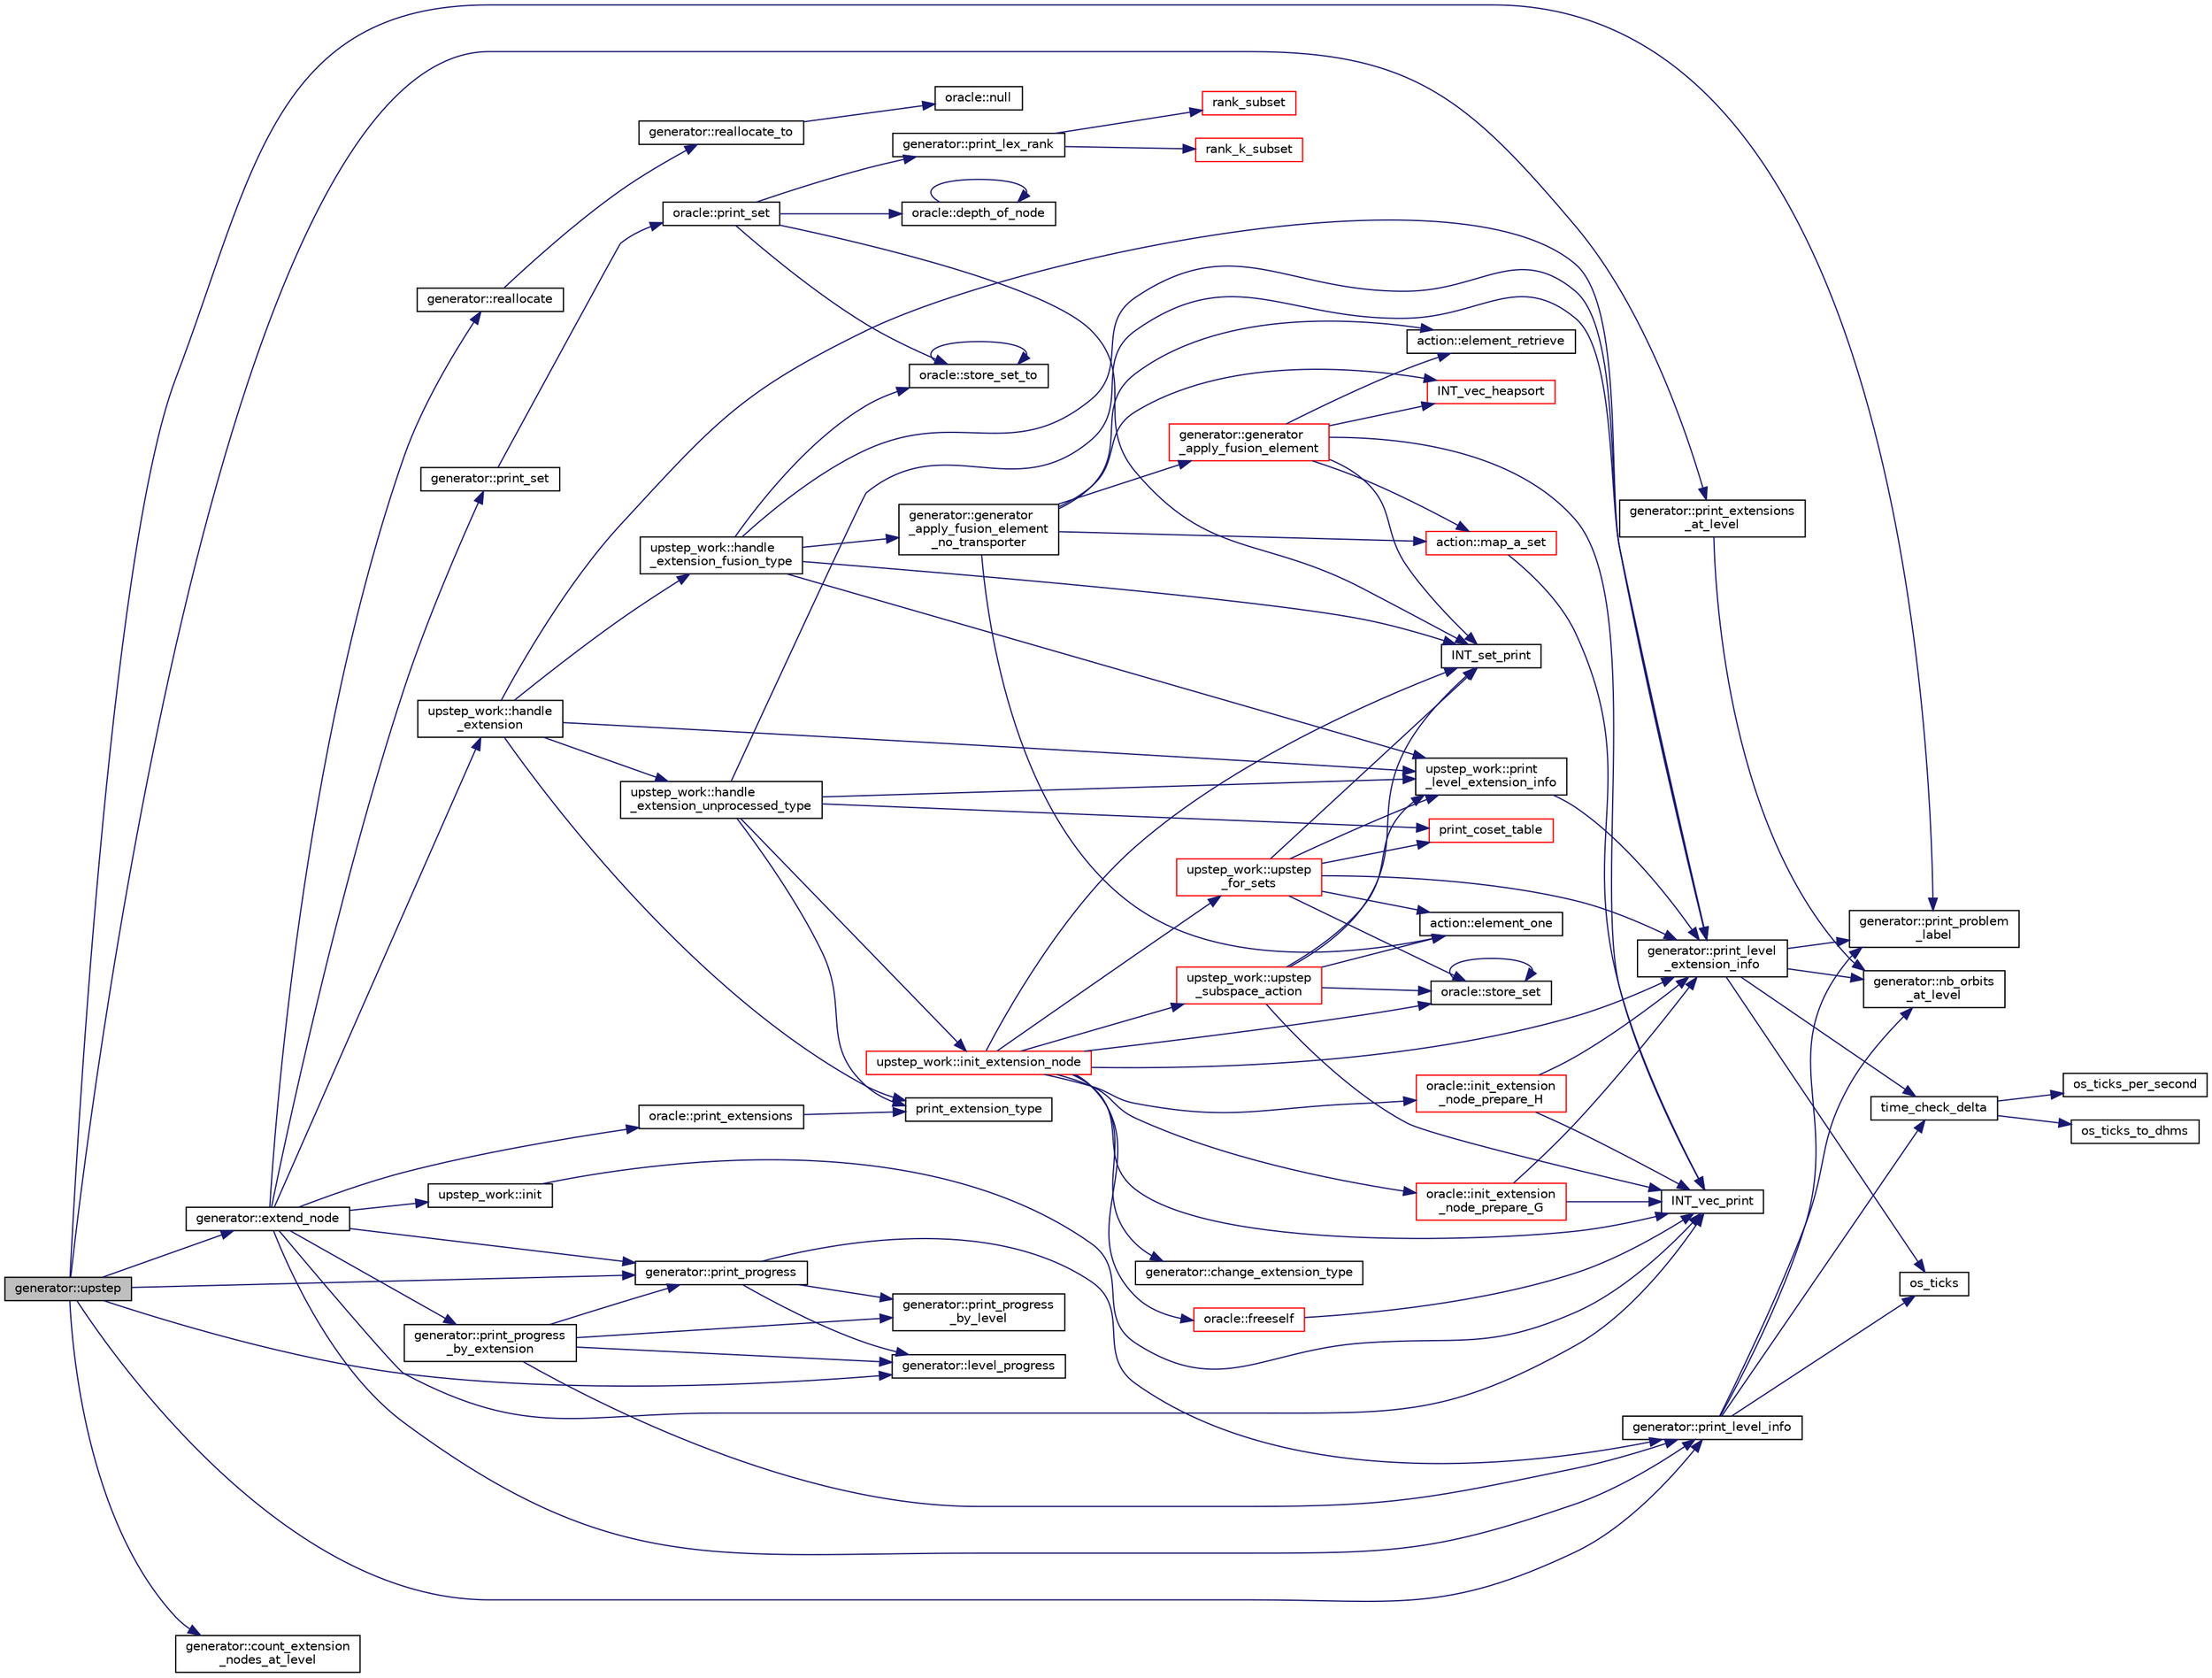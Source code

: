 digraph "generator::upstep"
{
  edge [fontname="Helvetica",fontsize="10",labelfontname="Helvetica",labelfontsize="10"];
  node [fontname="Helvetica",fontsize="10",shape=record];
  rankdir="LR";
  Node21917 [label="generator::upstep",height=0.2,width=0.4,color="black", fillcolor="grey75", style="filled", fontcolor="black"];
  Node21917 -> Node21918 [color="midnightblue",fontsize="10",style="solid",fontname="Helvetica"];
  Node21918 [label="generator::print_problem\l_label",height=0.2,width=0.4,color="black", fillcolor="white", style="filled",URL="$d7/d73/classgenerator.html#a06d3c064ba84ebe8db3537e6273f16c3"];
  Node21917 -> Node21919 [color="midnightblue",fontsize="10",style="solid",fontname="Helvetica"];
  Node21919 [label="generator::count_extension\l_nodes_at_level",height=0.2,width=0.4,color="black", fillcolor="white", style="filled",URL="$d7/d73/classgenerator.html#a51ae16bc53402495663479269fc0bee0"];
  Node21917 -> Node21920 [color="midnightblue",fontsize="10",style="solid",fontname="Helvetica"];
  Node21920 [label="generator::print_level_info",height=0.2,width=0.4,color="black", fillcolor="white", style="filled",URL="$d7/d73/classgenerator.html#aeef1b9fe6115b67be42d7cb3206fddd2"];
  Node21920 -> Node21921 [color="midnightblue",fontsize="10",style="solid",fontname="Helvetica"];
  Node21921 [label="os_ticks",height=0.2,width=0.4,color="black", fillcolor="white", style="filled",URL="$d5/db4/io__and__os_8h.html#a3da6d2b09e35d569adb7101dffcb5224"];
  Node21920 -> Node21922 [color="midnightblue",fontsize="10",style="solid",fontname="Helvetica"];
  Node21922 [label="time_check_delta",height=0.2,width=0.4,color="black", fillcolor="white", style="filled",URL="$d9/d60/discreta_8h.html#a89a8565e34c7dcbb97180cd6af7454a1"];
  Node21922 -> Node21923 [color="midnightblue",fontsize="10",style="solid",fontname="Helvetica"];
  Node21923 [label="os_ticks_per_second",height=0.2,width=0.4,color="black", fillcolor="white", style="filled",URL="$d5/db4/io__and__os_8h.html#a1b35e7a094dfde9db39ae352c9c17042"];
  Node21922 -> Node21924 [color="midnightblue",fontsize="10",style="solid",fontname="Helvetica"];
  Node21924 [label="os_ticks_to_dhms",height=0.2,width=0.4,color="black", fillcolor="white", style="filled",URL="$d5/db4/io__and__os_8h.html#a0d715587fd9b8ab4e2bc822a2be313ba"];
  Node21920 -> Node21918 [color="midnightblue",fontsize="10",style="solid",fontname="Helvetica"];
  Node21920 -> Node21925 [color="midnightblue",fontsize="10",style="solid",fontname="Helvetica"];
  Node21925 [label="generator::nb_orbits\l_at_level",height=0.2,width=0.4,color="black", fillcolor="white", style="filled",URL="$d7/d73/classgenerator.html#a020f3d8378448310d044a4a24fadf301"];
  Node21917 -> Node21926 [color="midnightblue",fontsize="10",style="solid",fontname="Helvetica"];
  Node21926 [label="generator::print_extensions\l_at_level",height=0.2,width=0.4,color="black", fillcolor="white", style="filled",URL="$d7/d73/classgenerator.html#a9b6e2f8eb66092c233cffb0b08a2d7ba"];
  Node21926 -> Node21925 [color="midnightblue",fontsize="10",style="solid",fontname="Helvetica"];
  Node21917 -> Node21927 [color="midnightblue",fontsize="10",style="solid",fontname="Helvetica"];
  Node21927 [label="generator::extend_node",height=0.2,width=0.4,color="black", fillcolor="white", style="filled",URL="$d7/d73/classgenerator.html#ac71fa071cf218f54cdd9306a541744ae"];
  Node21927 -> Node21920 [color="midnightblue",fontsize="10",style="solid",fontname="Helvetica"];
  Node21927 -> Node21928 [color="midnightblue",fontsize="10",style="solid",fontname="Helvetica"];
  Node21928 [label="generator::reallocate",height=0.2,width=0.4,color="black", fillcolor="white", style="filled",URL="$d7/d73/classgenerator.html#a810e247a13d8ddd672583e5d8fb9a89e"];
  Node21928 -> Node21929 [color="midnightblue",fontsize="10",style="solid",fontname="Helvetica"];
  Node21929 [label="generator::reallocate_to",height=0.2,width=0.4,color="black", fillcolor="white", style="filled",URL="$d7/d73/classgenerator.html#aaabd1655d088257996d3faf26dfd552c"];
  Node21929 -> Node21930 [color="midnightblue",fontsize="10",style="solid",fontname="Helvetica"];
  Node21930 [label="oracle::null",height=0.2,width=0.4,color="black", fillcolor="white", style="filled",URL="$d7/da7/classoracle.html#ae12c76830318ec2d4f6c2a77da98bb55"];
  Node21927 -> Node21931 [color="midnightblue",fontsize="10",style="solid",fontname="Helvetica"];
  Node21931 [label="generator::print_set",height=0.2,width=0.4,color="black", fillcolor="white", style="filled",URL="$d7/d73/classgenerator.html#a6834dd21ab187064c4fb6b8653093605"];
  Node21931 -> Node21932 [color="midnightblue",fontsize="10",style="solid",fontname="Helvetica"];
  Node21932 [label="oracle::print_set",height=0.2,width=0.4,color="black", fillcolor="white", style="filled",URL="$d7/da7/classoracle.html#ad61bc9aa21c6a21da3845c83450faedc"];
  Node21932 -> Node21933 [color="midnightblue",fontsize="10",style="solid",fontname="Helvetica"];
  Node21933 [label="oracle::depth_of_node",height=0.2,width=0.4,color="black", fillcolor="white", style="filled",URL="$d7/da7/classoracle.html#a022e34d01ca887785e17c9f3fb25193e"];
  Node21933 -> Node21933 [color="midnightblue",fontsize="10",style="solid",fontname="Helvetica"];
  Node21932 -> Node21934 [color="midnightblue",fontsize="10",style="solid",fontname="Helvetica"];
  Node21934 [label="oracle::store_set_to",height=0.2,width=0.4,color="black", fillcolor="white", style="filled",URL="$d7/da7/classoracle.html#a4489d03d342f31d1e64632ce4d0e700d"];
  Node21934 -> Node21934 [color="midnightblue",fontsize="10",style="solid",fontname="Helvetica"];
  Node21932 -> Node21935 [color="midnightblue",fontsize="10",style="solid",fontname="Helvetica"];
  Node21935 [label="INT_set_print",height=0.2,width=0.4,color="black", fillcolor="white", style="filled",URL="$df/dbf/sajeeb_8_c.html#a97614645ec11df30e0e896367f91ffd9"];
  Node21932 -> Node21936 [color="midnightblue",fontsize="10",style="solid",fontname="Helvetica"];
  Node21936 [label="generator::print_lex_rank",height=0.2,width=0.4,color="black", fillcolor="white", style="filled",URL="$d7/d73/classgenerator.html#ab89ba2cf2329ea137bcab9b5f38e9595"];
  Node21936 -> Node21937 [color="midnightblue",fontsize="10",style="solid",fontname="Helvetica"];
  Node21937 [label="rank_subset",height=0.2,width=0.4,color="red", fillcolor="white", style="filled",URL="$de/ded/test2_8_c.html#abf5de6698fa2a247092d09eb65dbec60"];
  Node21936 -> Node21945 [color="midnightblue",fontsize="10",style="solid",fontname="Helvetica"];
  Node21945 [label="rank_k_subset",height=0.2,width=0.4,color="red", fillcolor="white", style="filled",URL="$d2/d7c/combinatorics_8_c.html#a8ec9127fb82ee9dfa337c897c7060a57"];
  Node21927 -> Node21947 [color="midnightblue",fontsize="10",style="solid",fontname="Helvetica"];
  Node21947 [label="INT_vec_print",height=0.2,width=0.4,color="black", fillcolor="white", style="filled",URL="$df/dbf/sajeeb_8_c.html#a79a5901af0b47dd0d694109543c027fe"];
  Node21927 -> Node21948 [color="midnightblue",fontsize="10",style="solid",fontname="Helvetica"];
  Node21948 [label="oracle::print_extensions",height=0.2,width=0.4,color="black", fillcolor="white", style="filled",URL="$d7/da7/classoracle.html#a6ea212ee0158a6c6146d54f79ba0e9f3"];
  Node21948 -> Node21949 [color="midnightblue",fontsize="10",style="solid",fontname="Helvetica"];
  Node21949 [label="print_extension_type",height=0.2,width=0.4,color="black", fillcolor="white", style="filled",URL="$da/d10/other_8h.html#ab39242254c1c0bce13010118473d8c74"];
  Node21927 -> Node21950 [color="midnightblue",fontsize="10",style="solid",fontname="Helvetica"];
  Node21950 [label="upstep_work::init",height=0.2,width=0.4,color="black", fillcolor="white", style="filled",URL="$d2/dd6/classupstep__work.html#a3b8bd802151efce3a5651712a1ef48ee"];
  Node21950 -> Node21947 [color="midnightblue",fontsize="10",style="solid",fontname="Helvetica"];
  Node21927 -> Node21951 [color="midnightblue",fontsize="10",style="solid",fontname="Helvetica"];
  Node21951 [label="generator::print_progress\l_by_extension",height=0.2,width=0.4,color="black", fillcolor="white", style="filled",URL="$d7/d73/classgenerator.html#a027dc8a7d19a8bfd6cf3ecaab3878ec5"];
  Node21951 -> Node21952 [color="midnightblue",fontsize="10",style="solid",fontname="Helvetica"];
  Node21952 [label="generator::level_progress",height=0.2,width=0.4,color="black", fillcolor="white", style="filled",URL="$d7/d73/classgenerator.html#a8e49be9e3025fd11427847e34c77024a"];
  Node21951 -> Node21920 [color="midnightblue",fontsize="10",style="solid",fontname="Helvetica"];
  Node21951 -> Node21953 [color="midnightblue",fontsize="10",style="solid",fontname="Helvetica"];
  Node21953 [label="generator::print_progress",height=0.2,width=0.4,color="black", fillcolor="white", style="filled",URL="$d7/d73/classgenerator.html#ab1bc556218cd131c802ed1e137ccc4ae"];
  Node21953 -> Node21952 [color="midnightblue",fontsize="10",style="solid",fontname="Helvetica"];
  Node21953 -> Node21920 [color="midnightblue",fontsize="10",style="solid",fontname="Helvetica"];
  Node21953 -> Node21954 [color="midnightblue",fontsize="10",style="solid",fontname="Helvetica"];
  Node21954 [label="generator::print_progress\l_by_level",height=0.2,width=0.4,color="black", fillcolor="white", style="filled",URL="$d7/d73/classgenerator.html#a7440be7583571676c0cce394aae53fef"];
  Node21951 -> Node21954 [color="midnightblue",fontsize="10",style="solid",fontname="Helvetica"];
  Node21927 -> Node21955 [color="midnightblue",fontsize="10",style="solid",fontname="Helvetica"];
  Node21955 [label="upstep_work::handle\l_extension",height=0.2,width=0.4,color="black", fillcolor="white", style="filled",URL="$d2/dd6/classupstep__work.html#ad8ba22a74e9884f92e11340b24e6a6d6"];
  Node21955 -> Node21956 [color="midnightblue",fontsize="10",style="solid",fontname="Helvetica"];
  Node21956 [label="upstep_work::print\l_level_extension_info",height=0.2,width=0.4,color="black", fillcolor="white", style="filled",URL="$d2/dd6/classupstep__work.html#a367fb897ab6fe9cd94c511a1931d4dc7"];
  Node21956 -> Node21957 [color="midnightblue",fontsize="10",style="solid",fontname="Helvetica"];
  Node21957 [label="generator::print_level\l_extension_info",height=0.2,width=0.4,color="black", fillcolor="white", style="filled",URL="$d7/d73/classgenerator.html#aa771f96ac28c2c79e029e3d66b3b2942"];
  Node21957 -> Node21921 [color="midnightblue",fontsize="10",style="solid",fontname="Helvetica"];
  Node21957 -> Node21922 [color="midnightblue",fontsize="10",style="solid",fontname="Helvetica"];
  Node21957 -> Node21918 [color="midnightblue",fontsize="10",style="solid",fontname="Helvetica"];
  Node21957 -> Node21925 [color="midnightblue",fontsize="10",style="solid",fontname="Helvetica"];
  Node21955 -> Node21957 [color="midnightblue",fontsize="10",style="solid",fontname="Helvetica"];
  Node21955 -> Node21949 [color="midnightblue",fontsize="10",style="solid",fontname="Helvetica"];
  Node21955 -> Node21958 [color="midnightblue",fontsize="10",style="solid",fontname="Helvetica"];
  Node21958 [label="upstep_work::handle\l_extension_fusion_type",height=0.2,width=0.4,color="black", fillcolor="white", style="filled",URL="$d2/dd6/classupstep__work.html#a36d44fd802b8b56c9ae1d64485e5f396"];
  Node21958 -> Node21956 [color="midnightblue",fontsize="10",style="solid",fontname="Helvetica"];
  Node21958 -> Node21934 [color="midnightblue",fontsize="10",style="solid",fontname="Helvetica"];
  Node21958 -> Node21957 [color="midnightblue",fontsize="10",style="solid",fontname="Helvetica"];
  Node21958 -> Node21935 [color="midnightblue",fontsize="10",style="solid",fontname="Helvetica"];
  Node21958 -> Node21959 [color="midnightblue",fontsize="10",style="solid",fontname="Helvetica"];
  Node21959 [label="generator::generator\l_apply_fusion_element\l_no_transporter",height=0.2,width=0.4,color="black", fillcolor="white", style="filled",URL="$d7/d73/classgenerator.html#af24208532adef9662cb46fbb57daa0f5"];
  Node21959 -> Node21960 [color="midnightblue",fontsize="10",style="solid",fontname="Helvetica"];
  Node21960 [label="action::element_one",height=0.2,width=0.4,color="black", fillcolor="white", style="filled",URL="$d2/d86/classaction.html#a780a105daf04d6d1fe7e2f63b3c88e3b"];
  Node21959 -> Node21961 [color="midnightblue",fontsize="10",style="solid",fontname="Helvetica"];
  Node21961 [label="generator::generator\l_apply_fusion_element",height=0.2,width=0.4,color="red", fillcolor="white", style="filled",URL="$d7/d73/classgenerator.html#a5e555672da45c6fbc2c5b2d2aa9bb537"];
  Node21961 -> Node21935 [color="midnightblue",fontsize="10",style="solid",fontname="Helvetica"];
  Node21961 -> Node21962 [color="midnightblue",fontsize="10",style="solid",fontname="Helvetica"];
  Node21962 [label="action::element_retrieve",height=0.2,width=0.4,color="black", fillcolor="white", style="filled",URL="$d2/d86/classaction.html#ad28f6f8810ffbad64c1490f78e51e2b1"];
  Node21961 -> Node21947 [color="midnightblue",fontsize="10",style="solid",fontname="Helvetica"];
  Node21961 -> Node21976 [color="midnightblue",fontsize="10",style="solid",fontname="Helvetica"];
  Node21976 [label="action::map_a_set",height=0.2,width=0.4,color="red", fillcolor="white", style="filled",URL="$d2/d86/classaction.html#a600e542e5aeca2a46f18110e027947e0"];
  Node21976 -> Node21947 [color="midnightblue",fontsize="10",style="solid",fontname="Helvetica"];
  Node21961 -> Node21997 [color="midnightblue",fontsize="10",style="solid",fontname="Helvetica"];
  Node21997 [label="INT_vec_heapsort",height=0.2,width=0.4,color="red", fillcolor="white", style="filled",URL="$d5/de2/foundations_2data__structures_2data__structures_8h.html#a3590ad9987f801fbfc94634300182f39"];
  Node21959 -> Node21962 [color="midnightblue",fontsize="10",style="solid",fontname="Helvetica"];
  Node21959 -> Node21976 [color="midnightblue",fontsize="10",style="solid",fontname="Helvetica"];
  Node21959 -> Node21997 [color="midnightblue",fontsize="10",style="solid",fontname="Helvetica"];
  Node21955 -> Node22004 [color="midnightblue",fontsize="10",style="solid",fontname="Helvetica"];
  Node22004 [label="upstep_work::handle\l_extension_unprocessed_type",height=0.2,width=0.4,color="black", fillcolor="white", style="filled",URL="$d2/dd6/classupstep__work.html#a4687dfab87eb7d0646cb79008dd3d32d"];
  Node22004 -> Node21956 [color="midnightblue",fontsize="10",style="solid",fontname="Helvetica"];
  Node22004 -> Node21957 [color="midnightblue",fontsize="10",style="solid",fontname="Helvetica"];
  Node22004 -> Node21949 [color="midnightblue",fontsize="10",style="solid",fontname="Helvetica"];
  Node22004 -> Node22005 [color="midnightblue",fontsize="10",style="solid",fontname="Helvetica"];
  Node22005 [label="upstep_work::init_extension_node",height=0.2,width=0.4,color="red", fillcolor="white", style="filled",URL="$d2/dd6/classupstep__work.html#ad74931a4c6dc97102d405a755433297d"];
  Node22005 -> Node21957 [color="midnightblue",fontsize="10",style="solid",fontname="Helvetica"];
  Node22005 -> Node22006 [color="midnightblue",fontsize="10",style="solid",fontname="Helvetica"];
  Node22006 [label="oracle::freeself",height=0.2,width=0.4,color="red", fillcolor="white", style="filled",URL="$d7/da7/classoracle.html#a809f2f45c76a4289aca3d22d05fcacc1"];
  Node22006 -> Node21947 [color="midnightblue",fontsize="10",style="solid",fontname="Helvetica"];
  Node22005 -> Node22009 [color="midnightblue",fontsize="10",style="solid",fontname="Helvetica"];
  Node22009 [label="oracle::store_set",height=0.2,width=0.4,color="black", fillcolor="white", style="filled",URL="$d7/da7/classoracle.html#abbf5fae543cb81c13c03282968faf9ad"];
  Node22009 -> Node22009 [color="midnightblue",fontsize="10",style="solid",fontname="Helvetica"];
  Node22005 -> Node21947 [color="midnightblue",fontsize="10",style="solid",fontname="Helvetica"];
  Node22005 -> Node21935 [color="midnightblue",fontsize="10",style="solid",fontname="Helvetica"];
  Node22005 -> Node22010 [color="midnightblue",fontsize="10",style="solid",fontname="Helvetica"];
  Node22010 [label="oracle::init_extension\l_node_prepare_G",height=0.2,width=0.4,color="red", fillcolor="white", style="filled",URL="$d7/da7/classoracle.html#afa9983d0c22028563d6a6b812c888b32"];
  Node22010 -> Node21957 [color="midnightblue",fontsize="10",style="solid",fontname="Helvetica"];
  Node22010 -> Node21947 [color="midnightblue",fontsize="10",style="solid",fontname="Helvetica"];
  Node22005 -> Node22031 [color="midnightblue",fontsize="10",style="solid",fontname="Helvetica"];
  Node22031 [label="oracle::init_extension\l_node_prepare_H",height=0.2,width=0.4,color="red", fillcolor="white", style="filled",URL="$d7/da7/classoracle.html#a6a121e9674bbd011685430a95dbc1b77"];
  Node22031 -> Node21957 [color="midnightblue",fontsize="10",style="solid",fontname="Helvetica"];
  Node22031 -> Node21947 [color="midnightblue",fontsize="10",style="solid",fontname="Helvetica"];
  Node22005 -> Node22498 [color="midnightblue",fontsize="10",style="solid",fontname="Helvetica"];
  Node22498 [label="upstep_work::upstep\l_subspace_action",height=0.2,width=0.4,color="red", fillcolor="white", style="filled",URL="$d2/dd6/classupstep__work.html#afd45c862c93f460a2e523f074d024529"];
  Node22498 -> Node22009 [color="midnightblue",fontsize="10",style="solid",fontname="Helvetica"];
  Node22498 -> Node21956 [color="midnightblue",fontsize="10",style="solid",fontname="Helvetica"];
  Node22498 -> Node21935 [color="midnightblue",fontsize="10",style="solid",fontname="Helvetica"];
  Node22498 -> Node21947 [color="midnightblue",fontsize="10",style="solid",fontname="Helvetica"];
  Node22498 -> Node21960 [color="midnightblue",fontsize="10",style="solid",fontname="Helvetica"];
  Node22005 -> Node22561 [color="midnightblue",fontsize="10",style="solid",fontname="Helvetica"];
  Node22561 [label="upstep_work::upstep\l_for_sets",height=0.2,width=0.4,color="red", fillcolor="white", style="filled",URL="$d2/dd6/classupstep__work.html#acbfe3d5e23c38c3dc8f5908e0bc5bf1b"];
  Node22561 -> Node22009 [color="midnightblue",fontsize="10",style="solid",fontname="Helvetica"];
  Node22561 -> Node21957 [color="midnightblue",fontsize="10",style="solid",fontname="Helvetica"];
  Node22561 -> Node21935 [color="midnightblue",fontsize="10",style="solid",fontname="Helvetica"];
  Node22561 -> Node21956 [color="midnightblue",fontsize="10",style="solid",fontname="Helvetica"];
  Node22561 -> Node21960 [color="midnightblue",fontsize="10",style="solid",fontname="Helvetica"];
  Node22561 -> Node22565 [color="midnightblue",fontsize="10",style="solid",fontname="Helvetica"];
  Node22565 [label="print_coset_table",height=0.2,width=0.4,color="red", fillcolor="white", style="filled",URL="$de/de1/upstep__work_8_c.html#a7264ade1a6b7bd1578e5f2c30732d133"];
  Node22005 -> Node22566 [color="midnightblue",fontsize="10",style="solid",fontname="Helvetica"];
  Node22566 [label="generator::change_extension_type",height=0.2,width=0.4,color="black", fillcolor="white", style="filled",URL="$d7/d73/classgenerator.html#a8701aa1c97fa3c67a483ec2cfaf45476"];
  Node22004 -> Node22565 [color="midnightblue",fontsize="10",style="solid",fontname="Helvetica"];
  Node21927 -> Node21953 [color="midnightblue",fontsize="10",style="solid",fontname="Helvetica"];
  Node21917 -> Node21952 [color="midnightblue",fontsize="10",style="solid",fontname="Helvetica"];
  Node21917 -> Node21953 [color="midnightblue",fontsize="10",style="solid",fontname="Helvetica"];
}
